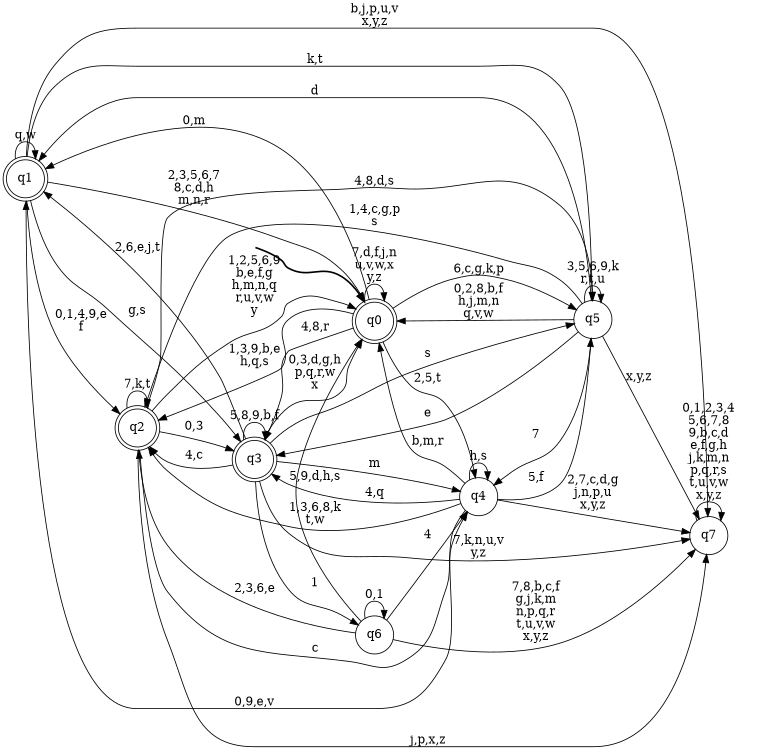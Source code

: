 digraph BlueStar {
__start0 [style = invis, shape = none, label = "", width = 0, height = 0];

rankdir=LR;
size="8,5";

s0 [style="rounded,filled", color="black", fillcolor="white" shape="doublecircle", label="q0"];
s1 [style="rounded,filled", color="black", fillcolor="white" shape="doublecircle", label="q1"];
s2 [style="rounded,filled", color="black", fillcolor="white" shape="doublecircle", label="q2"];
s3 [style="rounded,filled", color="black", fillcolor="white" shape="doublecircle", label="q3"];
s4 [style="filled", color="black", fillcolor="white" shape="circle", label="q4"];
s5 [style="filled", color="black", fillcolor="white" shape="circle", label="q5"];
s6 [style="filled", color="black", fillcolor="white" shape="circle", label="q6"];
s7 [style="filled", color="black", fillcolor="white" shape="circle", label="q7"];
subgraph cluster_main { 
	graph [pad=".75", ranksep="0.15", nodesep="0.15"];
	 style=invis; 
	__start0 -> s0 [penwidth=2];
}
s0 -> s0 [label="7,d,f,j,n\nu,v,w,x\ny,z"];
s0 -> s1 [label="0,m"];
s0 -> s2 [label="1,3,9,b,e\nh,q,s"];
s0 -> s3 [label="4,8,r"];
s0 -> s4 [label="2,5,t"];
s0 -> s5 [label="6,c,g,k,p"];
s1 -> s0 [label="2,3,5,6,7\n8,c,d,h\nm,n,r"];
s1 -> s1 [label="q,w"];
s1 -> s2 [label="0,1,4,9,e\nf"];
s1 -> s3 [label="g,s"];
s1 -> s5 [label="k,t"];
s1 -> s7 [label="b,j,p,u,v\nx,y,z"];
s2 -> s0 [label="1,2,5,6,9\nb,e,f,g\nh,m,n,q\nr,u,v,w\ny"];
s2 -> s2 [label="7,k,t"];
s2 -> s3 [label="0,3"];
s2 -> s4 [label="c"];
s2 -> s5 [label="4,8,d,s"];
s2 -> s7 [label="j,p,x,z"];
s3 -> s0 [label="0,3,d,g,h\np,q,r,w\nx"];
s3 -> s1 [label="2,6,e,j,t"];
s3 -> s2 [label="4,c"];
s3 -> s3 [label="5,8,9,b,f"];
s3 -> s4 [label="m"];
s3 -> s5 [label="s"];
s3 -> s6 [label="1"];
s3 -> s7 [label="7,k,n,u,v\ny,z"];
s4 -> s0 [label="b,m,r"];
s4 -> s1 [label="0,9,e,v"];
s4 -> s2 [label="1,3,6,8,k\nt,w"];
s4 -> s3 [label="4,q"];
s4 -> s4 [label="h,s"];
s4 -> s5 [label="5,f"];
s4 -> s7 [label="2,7,c,d,g\nj,n,p,u\nx,y,z"];
s5 -> s0 [label="0,2,8,b,f\nh,j,m,n\nq,v,w"];
s5 -> s1 [label="d"];
s5 -> s2 [label="1,4,c,g,p\ns"];
s5 -> s3 [label="e"];
s5 -> s4 [label="7"];
s5 -> s5 [label="3,5,6,9,k\nr,t,u"];
s5 -> s7 [label="x,y,z"];
s6 -> s0 [label="5,9,d,h,s"];
s6 -> s2 [label="2,3,6,e"];
s6 -> s4 [label="4"];
s6 -> s6 [label="0,1"];
s6 -> s7 [label="7,8,b,c,f\ng,j,k,m\nn,p,q,r\nt,u,v,w\nx,y,z"];
s7 -> s7 [label="0,1,2,3,4\n5,6,7,8\n9,b,c,d\ne,f,g,h\nj,k,m,n\np,q,r,s\nt,u,v,w\nx,y,z"];

}